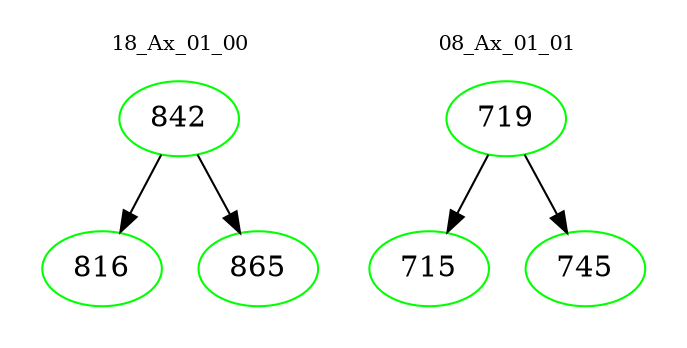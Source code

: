 digraph{
subgraph cluster_0 {
color = white
label = "18_Ax_01_00";
fontsize=10;
T0_842 [label="842", color="green"]
T0_842 -> T0_816 [color="black"]
T0_816 [label="816", color="green"]
T0_842 -> T0_865 [color="black"]
T0_865 [label="865", color="green"]
}
subgraph cluster_1 {
color = white
label = "08_Ax_01_01";
fontsize=10;
T1_719 [label="719", color="green"]
T1_719 -> T1_715 [color="black"]
T1_715 [label="715", color="green"]
T1_719 -> T1_745 [color="black"]
T1_745 [label="745", color="green"]
}
}
